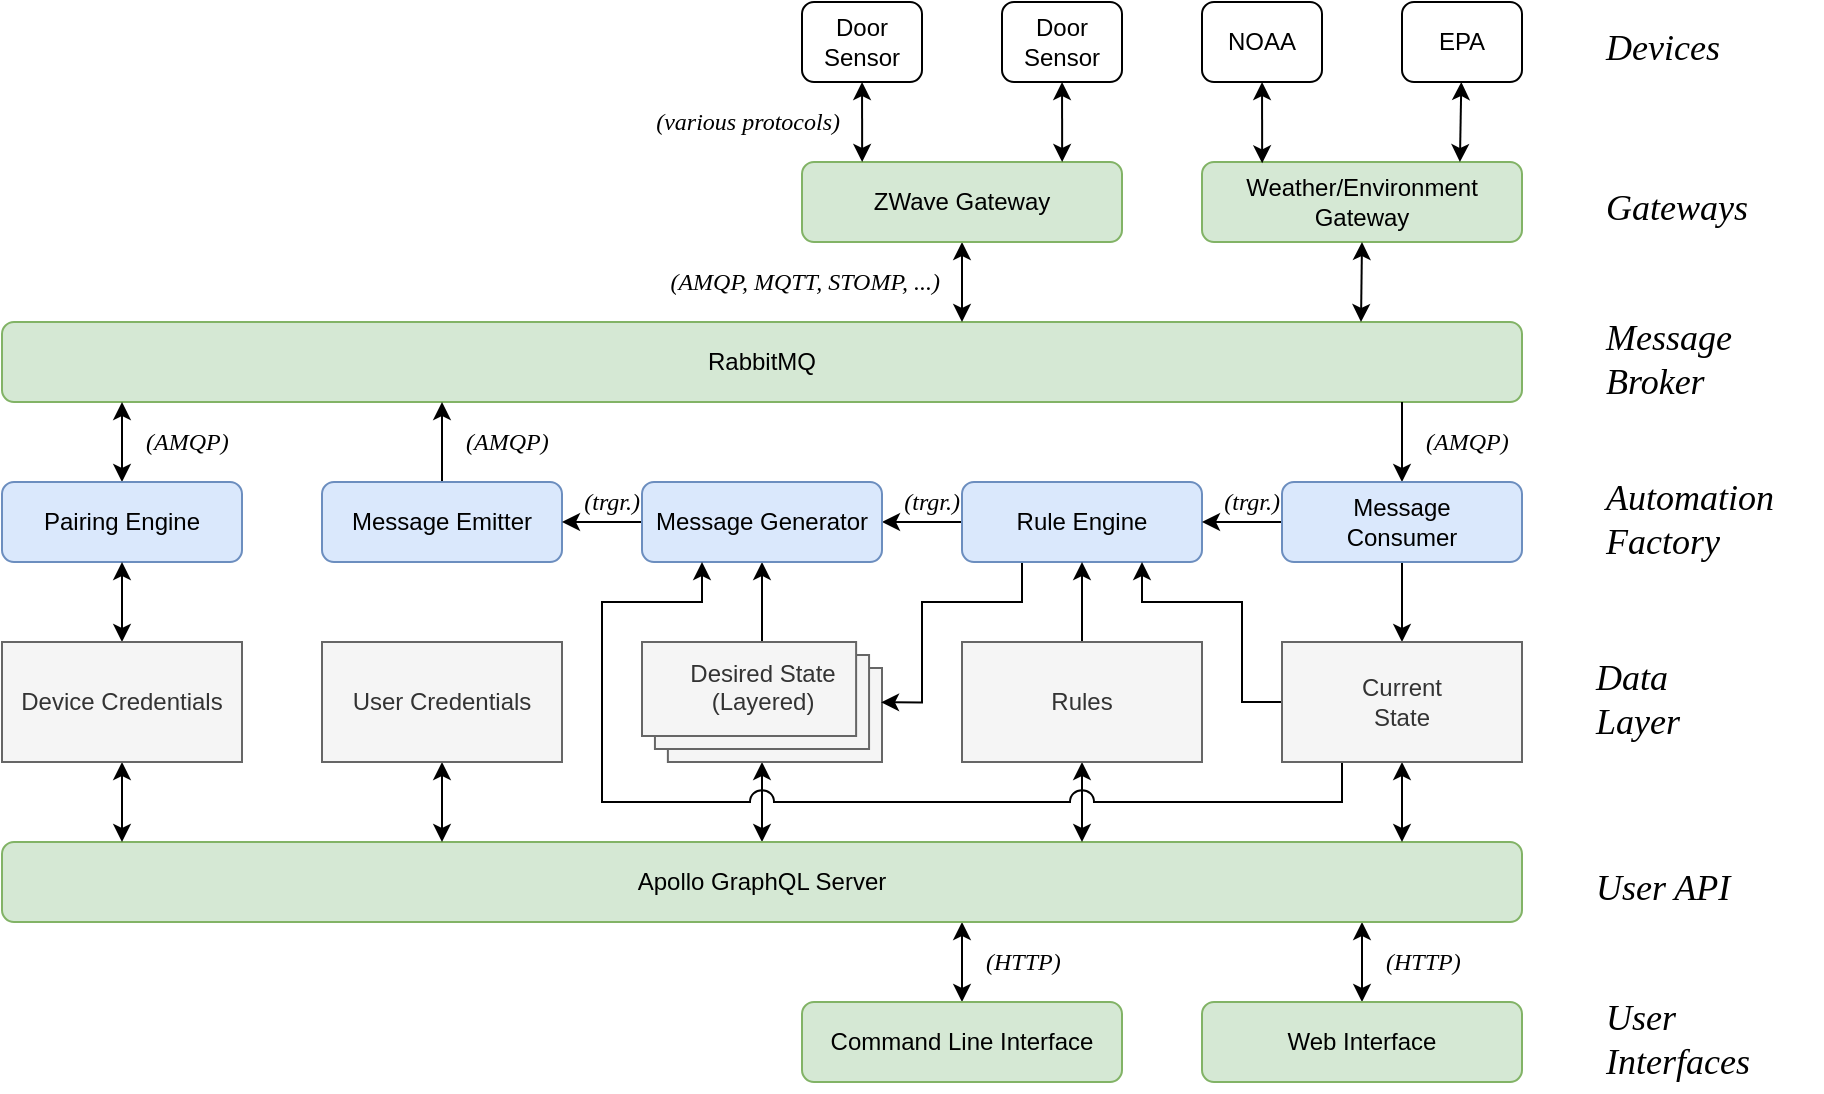 <mxfile version="13.3.9" type="device"><diagram id="nyFlotmh9oRMmqSYARnF" name="Page-1"><mxGraphModel dx="946" dy="614" grid="1" gridSize="10" guides="1" tooltips="1" connect="1" arrows="1" fold="1" page="1" pageScale="1" pageWidth="1100" pageHeight="850" math="0" shadow="0"><root><mxCell id="0"/><mxCell id="1" parent="0"/><mxCell id="MtfKd6-NrAOQEtamVdi_-2" value="RabbitMQ" style="rounded=1;whiteSpace=wrap;html=1;fillColor=#d5e8d4;strokeColor=#82b366;" parent="1" vertex="1"><mxGeometry x="120" y="280" width="760" height="40" as="geometry"/></mxCell><mxCell id="crTIPaQlFp2diR58oL3v-14" value="" style="edgeStyle=orthogonalEdgeStyle;rounded=0;orthogonalLoop=1;jettySize=auto;html=1;startArrow=classic;startFill=1;" parent="1" source="MtfKd6-NrAOQEtamVdi_-15" target="crTIPaQlFp2diR58oL3v-1" edge="1"><mxGeometry relative="1" as="geometry"><Array as="points"><mxPoint x="800" y="590"/><mxPoint x="800" y="590"/></Array></mxGeometry></mxCell><mxCell id="MtfKd6-NrAOQEtamVdi_-15" value="Web Interface&lt;br&gt;" style="rounded=1;whiteSpace=wrap;html=1;fillColor=#d5e8d4;strokeColor=#82b366;" parent="1" vertex="1"><mxGeometry x="720" y="620" width="160" height="40" as="geometry"/></mxCell><mxCell id="crTIPaQlFp2diR58oL3v-15" value="" style="edgeStyle=orthogonalEdgeStyle;rounded=0;orthogonalLoop=1;jettySize=auto;html=1;startArrow=classic;startFill=1;" parent="1" source="MtfKd6-NrAOQEtamVdi_-23" target="crTIPaQlFp2diR58oL3v-1" edge="1"><mxGeometry relative="1" as="geometry"><Array as="points"><mxPoint x="600" y="590"/><mxPoint x="600" y="590"/></Array></mxGeometry></mxCell><mxCell id="MtfKd6-NrAOQEtamVdi_-23" value="Command Line Interface&lt;br&gt;" style="rounded=1;whiteSpace=wrap;html=1;fillColor=#d5e8d4;align=center;strokeColor=#82b366;" parent="1" vertex="1"><mxGeometry x="520" y="620" width="160" height="40" as="geometry"/></mxCell><mxCell id="crTIPaQlFp2diR58oL3v-50" value="" style="edgeStyle=orthogonalEdgeStyle;rounded=0;orthogonalLoop=1;jettySize=auto;html=1;startArrow=none;startFill=0;endArrow=classic;endFill=1;" parent="1" source="MtfKd6-NrAOQEtamVdi_-30" target="crTIPaQlFp2diR58oL3v-29" edge="1"><mxGeometry relative="1" as="geometry"/></mxCell><mxCell id="crTIPaQlFp2diR58oL3v-57" value="" style="edgeStyle=orthogonalEdgeStyle;rounded=0;orthogonalLoop=1;jettySize=auto;html=1;startArrow=classic;startFill=1;endArrow=classic;endFill=1;jumpStyle=none;" parent="1" source="MtfKd6-NrAOQEtamVdi_-30" target="crTIPaQlFp2diR58oL3v-1" edge="1"><mxGeometry relative="1" as="geometry"><Array as="points"><mxPoint x="500" y="560"/><mxPoint x="500" y="560"/></Array></mxGeometry></mxCell><mxCell id="MtfKd6-NrAOQEtamVdi_-30" value="Desired State &lt;br&gt;(Layered)&lt;br&gt;&amp;nbsp;" style="verticalLabelPosition=middle;verticalAlign=middle;html=1;shape=mxgraph.basic.layered_rect;dx=12.94;outlineConnect=0;fillColor=#f5f5f5;align=center;labelPosition=center;horizontal=1;strokeColor=#666666;fontColor=#333333;" parent="1" vertex="1"><mxGeometry x="440" y="440" width="120" height="60" as="geometry"/></mxCell><mxCell id="crTIPaQlFp2diR58oL3v-43" value="" style="edgeStyle=orthogonalEdgeStyle;rounded=0;orthogonalLoop=1;jettySize=auto;html=1;startArrow=none;startFill=0;endArrow=classic;endFill=1;" parent="1" source="MtfKd6-NrAOQEtamVdi_-88" target="crTIPaQlFp2diR58oL3v-29" edge="1"><mxGeometry relative="1" as="geometry"/></mxCell><mxCell id="crTIPaQlFp2diR58oL3v-48" style="edgeStyle=orthogonalEdgeStyle;rounded=0;orthogonalLoop=1;jettySize=auto;html=1;exitX=0.25;exitY=1;exitDx=0;exitDy=0;entryX=0.996;entryY=0.503;entryDx=0;entryDy=0;entryPerimeter=0;startArrow=none;startFill=0;endArrow=classic;endFill=1;" parent="1" source="MtfKd6-NrAOQEtamVdi_-88" target="MtfKd6-NrAOQEtamVdi_-30" edge="1"><mxGeometry relative="1" as="geometry"><Array as="points"><mxPoint x="630" y="420"/><mxPoint x="580" y="420"/><mxPoint x="580" y="470"/></Array></mxGeometry></mxCell><mxCell id="MtfKd6-NrAOQEtamVdi_-88" value="Rule Engine" style="rounded=1;whiteSpace=wrap;html=1;fillColor=#dae8fc;align=center;strokeColor=#6c8ebf;" parent="1" vertex="1"><mxGeometry x="600" y="360" width="120" height="40" as="geometry"/></mxCell><mxCell id="MtfKd6-NrAOQEtamVdi_-129" value="" style="edgeStyle=none;rounded=0;orthogonalLoop=1;jettySize=auto;html=1;startArrow=classic;startFill=1;endArrow=classic;endFill=1;" parent="1" source="MtfKd6-NrAOQEtamVdi_-122" edge="1"><mxGeometry relative="1" as="geometry"><mxPoint x="600" y="280" as="targetPoint"/></mxGeometry></mxCell><mxCell id="MtfKd6-NrAOQEtamVdi_-122" value="ZWave Gateway&lt;br&gt;" style="rounded=1;whiteSpace=wrap;html=1;fillColor=#d5e8d4;strokeColor=#82b366;" parent="1" vertex="1"><mxGeometry x="520" y="200" width="160" height="40" as="geometry"/></mxCell><mxCell id="MtfKd6-NrAOQEtamVdi_-126" value="" style="edgeStyle=none;rounded=0;orthogonalLoop=1;jettySize=auto;html=1;startArrow=classic;startFill=1;endArrow=classic;endFill=1;entryX=0.188;entryY=0;entryDx=0;entryDy=0;entryPerimeter=0;" parent="1" source="MtfKd6-NrAOQEtamVdi_-123" target="MtfKd6-NrAOQEtamVdi_-122" edge="1"><mxGeometry relative="1" as="geometry"><mxPoint x="550" y="150" as="targetPoint"/></mxGeometry></mxCell><mxCell id="MtfKd6-NrAOQEtamVdi_-123" value="Door&lt;br&gt;Sensor&lt;br&gt;" style="rounded=1;whiteSpace=wrap;html=1;" parent="1" vertex="1"><mxGeometry x="520" y="120" width="60" height="40" as="geometry"/></mxCell><mxCell id="MtfKd6-NrAOQEtamVdi_-125" value="" style="edgeStyle=none;rounded=0;orthogonalLoop=1;jettySize=auto;html=1;startArrow=classic;startFill=1;endArrow=classic;endFill=1;entryX=0.813;entryY=0;entryDx=0;entryDy=0;entryPerimeter=0;" parent="1" source="MtfKd6-NrAOQEtamVdi_-124" target="MtfKd6-NrAOQEtamVdi_-122" edge="1"><mxGeometry relative="1" as="geometry"><mxPoint x="650" y="160" as="targetPoint"/></mxGeometry></mxCell><mxCell id="MtfKd6-NrAOQEtamVdi_-124" value="Door&lt;br&gt;Sensor&lt;br&gt;" style="rounded=1;whiteSpace=wrap;html=1;" parent="1" vertex="1"><mxGeometry x="620" y="120" width="60" height="40" as="geometry"/></mxCell><mxCell id="OB2HOh7Wm_sJz5mUgPdf-1" value="Weather/Environment Gateway&lt;br&gt;" style="rounded=1;whiteSpace=wrap;html=1;fillColor=#d5e8d4;strokeColor=#82b366;" parent="1" vertex="1"><mxGeometry x="720" y="200" width="160" height="40" as="geometry"/></mxCell><mxCell id="OB2HOh7Wm_sJz5mUgPdf-2" value="" style="edgeStyle=none;rounded=0;orthogonalLoop=1;jettySize=auto;html=1;startArrow=classic;startFill=1;endArrow=classic;endFill=1;entryX=0.188;entryY=0.017;entryDx=0;entryDy=0;entryPerimeter=0;" parent="1" source="OB2HOh7Wm_sJz5mUgPdf-3" target="OB2HOh7Wm_sJz5mUgPdf-1" edge="1"><mxGeometry relative="1" as="geometry"><mxPoint x="750" y="150" as="targetPoint"/></mxGeometry></mxCell><mxCell id="OB2HOh7Wm_sJz5mUgPdf-3" value="NOAA&lt;br&gt;" style="rounded=1;whiteSpace=wrap;html=1;" parent="1" vertex="1"><mxGeometry x="720" y="120" width="60" height="40" as="geometry"/></mxCell><mxCell id="OB2HOh7Wm_sJz5mUgPdf-4" value="" style="edgeStyle=none;rounded=0;orthogonalLoop=1;jettySize=auto;html=1;startArrow=classic;startFill=1;endArrow=classic;endFill=1;entryX=0.806;entryY=0;entryDx=0;entryDy=0;entryPerimeter=0;" parent="1" source="OB2HOh7Wm_sJz5mUgPdf-5" target="OB2HOh7Wm_sJz5mUgPdf-1" edge="1"><mxGeometry relative="1" as="geometry"><mxPoint x="850" y="160" as="targetPoint"/></mxGeometry></mxCell><mxCell id="OB2HOh7Wm_sJz5mUgPdf-5" value="EPA&lt;br&gt;" style="rounded=1;whiteSpace=wrap;html=1;" parent="1" vertex="1"><mxGeometry x="820" y="120" width="60" height="40" as="geometry"/></mxCell><mxCell id="OB2HOh7Wm_sJz5mUgPdf-12" value="" style="edgeStyle=none;rounded=0;orthogonalLoop=1;jettySize=auto;html=1;startArrow=classic;startFill=1;endArrow=classic;endFill=1;" parent="1" edge="1"><mxGeometry relative="1" as="geometry"><mxPoint x="799.5" y="280" as="targetPoint"/><mxPoint x="800" y="240" as="sourcePoint"/></mxGeometry></mxCell><mxCell id="uU05n5d9MdpaISkNptbO-14" value="" style="edgeStyle=orthogonalEdgeStyle;rounded=0;orthogonalLoop=1;jettySize=auto;html=1;" parent="1" edge="1"><mxGeometry relative="1" as="geometry"><Array as="points"><mxPoint x="120" y="410"/><mxPoint x="120" y="410"/></Array><mxPoint x="160" y="410" as="sourcePoint"/></mxGeometry></mxCell><mxCell id="QIztM4St6ZhZZ24SG2eG-1" value="&lt;font style=&quot;font-size: 18px;&quot;&gt;&lt;span style=&quot;font-size: 18px;&quot;&gt;&lt;i style=&quot;font-size: 18px;&quot;&gt;Devices&lt;/i&gt;&lt;/span&gt;&lt;/font&gt;" style="text;html=1;resizable=0;points=[];autosize=1;align=left;verticalAlign=top;spacingTop=-4;fontStyle=0;fontFamily=Georgia;fontSize=18;" parent="1" vertex="1"><mxGeometry x="920" y="130" width="80" height="20" as="geometry"/></mxCell><mxCell id="QIztM4St6ZhZZ24SG2eG-2" value="&lt;font style=&quot;font-size: 18px;&quot;&gt;&lt;span style=&quot;font-size: 18px;&quot;&gt;&lt;i style=&quot;font-size: 18px;&quot;&gt;Gateways&lt;/i&gt;&lt;/span&gt;&lt;/font&gt;" style="text;html=1;resizable=0;points=[];autosize=1;align=left;verticalAlign=top;spacingTop=-4;fontStyle=0;fontFamily=Georgia;fontSize=18;" parent="1" vertex="1"><mxGeometry x="920" y="210" width="90" height="20" as="geometry"/></mxCell><mxCell id="QIztM4St6ZhZZ24SG2eG-3" value="&lt;font style=&quot;font-size: 18px&quot;&gt;&lt;span style=&quot;font-size: 18px&quot;&gt;&lt;i style=&quot;font-size: 18px&quot;&gt;Message &lt;br&gt;Broker&lt;br&gt;&lt;/i&gt;&lt;/span&gt;&lt;/font&gt;" style="text;html=1;resizable=0;points=[];autosize=1;align=left;verticalAlign=top;spacingTop=-4;fontStyle=0;fontFamily=Georgia;fontSize=18;" parent="1" vertex="1"><mxGeometry x="920" y="275" width="90" height="50" as="geometry"/></mxCell><mxCell id="R3oFiwPBxOHr03Vyc30n-2" value="&lt;font face=&quot;Georgia&quot; style=&quot;font-size: 12px&quot;&gt;&lt;i&gt;(various protocols)&lt;/i&gt;&lt;/font&gt;" style="text;html=1;align=right;verticalAlign=middle;resizable=0;points=[];autosize=1;" parent="1" vertex="1"><mxGeometry x="420" y="170" width="120" height="20" as="geometry"/></mxCell><mxCell id="R3oFiwPBxOHr03Vyc30n-3" value="&lt;font face=&quot;Georgia&quot; style=&quot;font-size: 12px&quot;&gt;&lt;i&gt;(AMQP, MQTT, STOMP, ...)&lt;/i&gt;&lt;/font&gt;" style="text;html=1;align=right;verticalAlign=middle;resizable=0;points=[];autosize=1;" parent="1" vertex="1"><mxGeometry x="430" y="250" width="160" height="20" as="geometry"/></mxCell><mxCell id="crTIPaQlFp2diR58oL3v-37" style="edgeStyle=orthogonalEdgeStyle;rounded=0;orthogonalLoop=1;jettySize=auto;html=1;exitX=0.5;exitY=0;exitDx=0;exitDy=0;startArrow=classic;startFill=1;endArrow=none;endFill=0;" parent="1" source="R3oFiwPBxOHr03Vyc30n-8" target="MtfKd6-NrAOQEtamVdi_-2" edge="1"><mxGeometry relative="1" as="geometry"><mxPoint x="820" y="340" as="targetPoint"/><Array as="points"><mxPoint x="820" y="330"/><mxPoint x="820" y="330"/></Array></mxGeometry></mxCell><mxCell id="crTIPaQlFp2diR58oL3v-42" value="" style="edgeStyle=orthogonalEdgeStyle;rounded=0;orthogonalLoop=1;jettySize=auto;html=1;startArrow=none;startFill=0;endArrow=classic;endFill=1;" parent="1" source="R3oFiwPBxOHr03Vyc30n-8" target="MtfKd6-NrAOQEtamVdi_-88" edge="1"><mxGeometry relative="1" as="geometry"/></mxCell><mxCell id="crTIPaQlFp2diR58oL3v-46" value="" style="edgeStyle=orthogonalEdgeStyle;rounded=0;orthogonalLoop=1;jettySize=auto;html=1;startArrow=none;startFill=0;endArrow=classic;endFill=1;" parent="1" source="R3oFiwPBxOHr03Vyc30n-8" target="crTIPaQlFp2diR58oL3v-31" edge="1"><mxGeometry relative="1" as="geometry"/></mxCell><mxCell id="R3oFiwPBxOHr03Vyc30n-8" value="Message&lt;br&gt;Consumer" style="rounded=1;whiteSpace=wrap;html=1;fillColor=#dae8fc;align=center;strokeColor=#6c8ebf;" parent="1" vertex="1"><mxGeometry x="760" y="360" width="120" height="40" as="geometry"/></mxCell><mxCell id="crTIPaQlFp2diR58oL3v-1" value="Apollo GraphQL Server" style="rounded=1;whiteSpace=wrap;html=1;fillColor=#d5e8d4;strokeColor=#82b366;rotation=0;" parent="1" vertex="1"><mxGeometry x="120" y="540" width="760" height="40" as="geometry"/></mxCell><mxCell id="crTIPaQlFp2diR58oL3v-45" value="" style="edgeStyle=orthogonalEdgeStyle;rounded=0;orthogonalLoop=1;jettySize=auto;html=1;startArrow=none;startFill=0;endArrow=classic;endFill=1;" parent="1" source="crTIPaQlFp2diR58oL3v-28" target="MtfKd6-NrAOQEtamVdi_-2" edge="1"><mxGeometry relative="1" as="geometry"><mxPoint x="340" y="340" as="targetPoint"/><Array as="points"><mxPoint x="340" y="320"/><mxPoint x="340" y="320"/></Array></mxGeometry></mxCell><mxCell id="crTIPaQlFp2diR58oL3v-28" value="Message Emitter" style="rounded=1;whiteSpace=wrap;html=1;fillColor=#dae8fc;align=center;strokeColor=#6c8ebf;rotation=0;" parent="1" vertex="1"><mxGeometry x="280" y="360" width="120" height="40" as="geometry"/></mxCell><mxCell id="crTIPaQlFp2diR58oL3v-44" value="" style="edgeStyle=orthogonalEdgeStyle;rounded=0;orthogonalLoop=1;jettySize=auto;html=1;startArrow=none;startFill=0;endArrow=classic;endFill=1;" parent="1" source="crTIPaQlFp2diR58oL3v-29" target="crTIPaQlFp2diR58oL3v-28" edge="1"><mxGeometry relative="1" as="geometry"/></mxCell><mxCell id="crTIPaQlFp2diR58oL3v-29" value="Message Generator" style="rounded=1;whiteSpace=wrap;html=1;fillColor=#dae8fc;align=center;strokeColor=#6c8ebf;" parent="1" vertex="1"><mxGeometry x="440" y="360" width="120" height="40" as="geometry"/></mxCell><mxCell id="crTIPaQlFp2diR58oL3v-47" value="" style="edgeStyle=orthogonalEdgeStyle;rounded=0;orthogonalLoop=1;jettySize=auto;html=1;startArrow=none;startFill=0;endArrow=classic;endFill=1;" parent="1" source="crTIPaQlFp2diR58oL3v-30" target="MtfKd6-NrAOQEtamVdi_-88" edge="1"><mxGeometry relative="1" as="geometry"/></mxCell><mxCell id="crTIPaQlFp2diR58oL3v-58" value="" style="edgeStyle=orthogonalEdgeStyle;rounded=0;orthogonalLoop=1;jettySize=auto;html=1;startArrow=classic;startFill=1;endArrow=classic;endFill=1;jumpStyle=none;jumpSize=6;" parent="1" source="crTIPaQlFp2diR58oL3v-30" target="crTIPaQlFp2diR58oL3v-1" edge="1"><mxGeometry relative="1" as="geometry"><Array as="points"><mxPoint x="660" y="530"/><mxPoint x="660" y="530"/></Array></mxGeometry></mxCell><mxCell id="crTIPaQlFp2diR58oL3v-30" value="Rules" style="rounded=0;whiteSpace=wrap;html=1;align=center;fillColor=#f5f5f5;strokeColor=#666666;fontColor=#333333;" parent="1" vertex="1"><mxGeometry x="600" y="440" width="120" height="60" as="geometry"/></mxCell><mxCell id="crTIPaQlFp2diR58oL3v-49" style="edgeStyle=orthogonalEdgeStyle;rounded=0;orthogonalLoop=1;jettySize=auto;html=1;exitX=0.25;exitY=1;exitDx=0;exitDy=0;entryX=0.25;entryY=1;entryDx=0;entryDy=0;startArrow=none;startFill=0;endArrow=classic;endFill=1;jumpStyle=arc;jumpSize=12;" parent="1" source="crTIPaQlFp2diR58oL3v-31" target="crTIPaQlFp2diR58oL3v-29" edge="1"><mxGeometry relative="1" as="geometry"><Array as="points"><mxPoint x="790" y="520"/><mxPoint x="420" y="520"/><mxPoint x="420" y="420"/><mxPoint x="470" y="420"/></Array></mxGeometry></mxCell><mxCell id="crTIPaQlFp2diR58oL3v-65" value="" style="edgeStyle=orthogonalEdgeStyle;rounded=0;jumpStyle=none;jumpSize=12;orthogonalLoop=1;jettySize=auto;html=1;startArrow=classic;startFill=1;endArrow=classic;endFill=1;" parent="1" source="crTIPaQlFp2diR58oL3v-31" target="crTIPaQlFp2diR58oL3v-1" edge="1"><mxGeometry relative="1" as="geometry"><Array as="points"><mxPoint x="820" y="540"/><mxPoint x="820" y="540"/></Array></mxGeometry></mxCell><mxCell id="crTIPaQlFp2diR58oL3v-67" style="edgeStyle=orthogonalEdgeStyle;rounded=0;jumpStyle=none;jumpSize=12;orthogonalLoop=1;jettySize=auto;html=1;exitX=0;exitY=0.5;exitDx=0;exitDy=0;startArrow=none;startFill=0;endArrow=classic;endFill=1;" parent="1" source="crTIPaQlFp2diR58oL3v-31" target="MtfKd6-NrAOQEtamVdi_-88" edge="1"><mxGeometry relative="1" as="geometry"><Array as="points"><mxPoint x="740" y="470"/><mxPoint x="740" y="420"/><mxPoint x="690" y="420"/></Array></mxGeometry></mxCell><mxCell id="crTIPaQlFp2diR58oL3v-31" value="Current &lt;br&gt;State" style="rounded=0;whiteSpace=wrap;html=1;align=center;fillColor=#f5f5f5;strokeColor=#666666;fontColor=#333333;" parent="1" vertex="1"><mxGeometry x="760" y="440" width="120" height="60" as="geometry"/></mxCell><mxCell id="crTIPaQlFp2diR58oL3v-51" value="&lt;font face=&quot;Georgia&quot; style=&quot;font-size: 12px&quot;&gt;&lt;i&gt;(AMQP)&lt;/i&gt;&lt;/font&gt;" style="text;html=1;align=left;verticalAlign=middle;resizable=0;points=[];autosize=1;" parent="1" vertex="1"><mxGeometry x="830" y="330" width="60" height="20" as="geometry"/></mxCell><mxCell id="crTIPaQlFp2diR58oL3v-52" value="&lt;font face=&quot;Georgia&quot; style=&quot;font-size: 12px&quot;&gt;&lt;i&gt;(AMQP)&lt;/i&gt;&lt;/font&gt;" style="text;html=1;align=left;verticalAlign=middle;resizable=0;points=[];autosize=1;" parent="1" vertex="1"><mxGeometry x="190" y="330" width="60" height="20" as="geometry"/></mxCell><mxCell id="crTIPaQlFp2diR58oL3v-53" value="&lt;font face=&quot;Georgia&quot; style=&quot;font-size: 12px&quot;&gt;&lt;i&gt;(trgr.)&lt;/i&gt;&lt;/font&gt;" style="text;html=1;align=right;verticalAlign=middle;resizable=0;points=[];autosize=1;" parent="1" vertex="1"><mxGeometry x="390" y="360" width="50" height="20" as="geometry"/></mxCell><mxCell id="crTIPaQlFp2diR58oL3v-55" value="&lt;font face=&quot;Georgia&quot; style=&quot;font-size: 12px&quot;&gt;&lt;i&gt;(trgr.)&lt;/i&gt;&lt;/font&gt;" style="text;html=1;align=right;verticalAlign=middle;resizable=0;points=[];autosize=1;" parent="1" vertex="1"><mxGeometry x="550" y="360" width="50" height="20" as="geometry"/></mxCell><mxCell id="crTIPaQlFp2diR58oL3v-56" value="&lt;font face=&quot;Georgia&quot; style=&quot;font-size: 12px&quot;&gt;&lt;i&gt;(trgr.)&lt;/i&gt;&lt;/font&gt;" style="text;html=1;align=right;verticalAlign=middle;resizable=0;points=[];autosize=1;" parent="1" vertex="1"><mxGeometry x="710" y="360" width="50" height="20" as="geometry"/></mxCell><mxCell id="crTIPaQlFp2diR58oL3v-61" value="&lt;font style=&quot;font-size: 18px&quot;&gt;&lt;span style=&quot;font-size: 18px&quot;&gt;&lt;i style=&quot;font-size: 18px&quot;&gt;Automation&lt;br&gt;Factory&lt;br&gt;&lt;/i&gt;&lt;/span&gt;&lt;/font&gt;" style="text;html=1;resizable=0;points=[];autosize=1;align=left;verticalAlign=top;spacingTop=-4;fontStyle=0;fontFamily=Georgia;fontSize=18;" parent="1" vertex="1"><mxGeometry x="920" y="355" width="110" height="50" as="geometry"/></mxCell><mxCell id="crTIPaQlFp2diR58oL3v-62" value="&lt;font style=&quot;font-size: 18px&quot;&gt;&lt;span style=&quot;font-size: 18px&quot;&gt;&lt;i style=&quot;font-size: 18px&quot;&gt;Data&lt;br&gt;Layer&lt;br&gt;&lt;/i&gt;&lt;/span&gt;&lt;/font&gt;" style="text;html=1;resizable=0;points=[];autosize=1;align=left;verticalAlign=top;spacingTop=-4;fontStyle=0;fontFamily=Georgia;fontSize=18;" parent="1" vertex="1"><mxGeometry x="915" y="445" width="60" height="50" as="geometry"/></mxCell><mxCell id="crTIPaQlFp2diR58oL3v-64" value="&lt;font style=&quot;font-size: 18px&quot;&gt;&lt;span style=&quot;font-size: 18px&quot;&gt;&lt;i style=&quot;font-size: 18px&quot;&gt;User API&lt;/i&gt;&lt;/span&gt;&lt;/font&gt;" style="text;html=1;resizable=0;points=[];autosize=1;align=left;verticalAlign=top;spacingTop=-4;fontStyle=0;fontFamily=Georgia;fontSize=18;" parent="1" vertex="1"><mxGeometry x="915" y="550" width="90" height="20" as="geometry"/></mxCell><mxCell id="crTIPaQlFp2diR58oL3v-66" value="&lt;font style=&quot;font-size: 18px&quot;&gt;&lt;span style=&quot;font-size: 18px&quot;&gt;&lt;i style=&quot;font-size: 18px&quot;&gt;User&lt;br&gt;Interfaces&lt;br&gt;&lt;/i&gt;&lt;/span&gt;&lt;/font&gt;" style="text;html=1;resizable=0;points=[];autosize=1;align=left;verticalAlign=top;spacingTop=-4;fontStyle=0;fontFamily=Georgia;fontSize=18;" parent="1" vertex="1"><mxGeometry x="920" y="615" width="100" height="50" as="geometry"/></mxCell><mxCell id="crTIPaQlFp2diR58oL3v-74" value="" style="edgeStyle=orthogonalEdgeStyle;rounded=0;jumpStyle=none;jumpSize=12;orthogonalLoop=1;jettySize=auto;html=1;startArrow=classic;startFill=1;endArrow=classic;endFill=1;" parent="1" source="crTIPaQlFp2diR58oL3v-68" target="MtfKd6-NrAOQEtamVdi_-2" edge="1"><mxGeometry relative="1" as="geometry"><Array as="points"><mxPoint x="180" y="330"/><mxPoint x="180" y="330"/></Array></mxGeometry></mxCell><mxCell id="crTIPaQlFp2diR58oL3v-68" value="Pairing Engine" style="rounded=1;whiteSpace=wrap;html=1;fillColor=#dae8fc;align=center;strokeColor=#6c8ebf;rotation=0;" parent="1" vertex="1"><mxGeometry x="120" y="360" width="120" height="40" as="geometry"/></mxCell><mxCell id="crTIPaQlFp2diR58oL3v-72" value="" style="edgeStyle=orthogonalEdgeStyle;rounded=0;jumpStyle=none;jumpSize=12;orthogonalLoop=1;jettySize=auto;html=1;startArrow=classic;startFill=1;endArrow=classic;endFill=1;" parent="1" source="crTIPaQlFp2diR58oL3v-69" target="crTIPaQlFp2diR58oL3v-1" edge="1"><mxGeometry relative="1" as="geometry"><Array as="points"><mxPoint x="180" y="530"/><mxPoint x="180" y="530"/></Array></mxGeometry></mxCell><mxCell id="crTIPaQlFp2diR58oL3v-73" value="" style="edgeStyle=orthogonalEdgeStyle;rounded=0;jumpStyle=none;jumpSize=12;orthogonalLoop=1;jettySize=auto;html=1;startArrow=classic;startFill=1;endArrow=classic;endFill=1;" parent="1" source="crTIPaQlFp2diR58oL3v-69" target="crTIPaQlFp2diR58oL3v-68" edge="1"><mxGeometry relative="1" as="geometry"/></mxCell><mxCell id="crTIPaQlFp2diR58oL3v-69" value="Device Credentials" style="rounded=0;whiteSpace=wrap;html=1;align=center;fillColor=#f5f5f5;strokeColor=#666666;fontColor=#333333;" parent="1" vertex="1"><mxGeometry x="120" y="440" width="120" height="60" as="geometry"/></mxCell><mxCell id="crTIPaQlFp2diR58oL3v-71" value="" style="edgeStyle=orthogonalEdgeStyle;rounded=0;jumpStyle=none;jumpSize=12;orthogonalLoop=1;jettySize=auto;html=1;startArrow=classic;startFill=1;endArrow=classic;endFill=1;" parent="1" source="crTIPaQlFp2diR58oL3v-70" target="crTIPaQlFp2diR58oL3v-1" edge="1"><mxGeometry relative="1" as="geometry"><Array as="points"><mxPoint x="340" y="530"/><mxPoint x="340" y="530"/></Array></mxGeometry></mxCell><mxCell id="crTIPaQlFp2diR58oL3v-70" value="User Credentials" style="rounded=0;whiteSpace=wrap;html=1;align=center;fillColor=#f5f5f5;strokeColor=#666666;fontColor=#333333;" parent="1" vertex="1"><mxGeometry x="280" y="440" width="120" height="60" as="geometry"/></mxCell><mxCell id="crTIPaQlFp2diR58oL3v-75" value="&lt;font face=&quot;Georgia&quot; style=&quot;font-size: 12px&quot;&gt;&lt;i&gt;(AMQP)&lt;/i&gt;&lt;/font&gt;" style="text;html=1;align=left;verticalAlign=middle;resizable=0;points=[];autosize=1;" parent="1" vertex="1"><mxGeometry x="350" y="330" width="60" height="20" as="geometry"/></mxCell><mxCell id="crTIPaQlFp2diR58oL3v-76" value="&lt;font face=&quot;Georgia&quot; style=&quot;font-size: 12px&quot;&gt;&lt;i&gt;(HTTP)&lt;/i&gt;&lt;/font&gt;&lt;span style=&quot;color: rgba(0 , 0 , 0 , 0) ; font-family: monospace ; font-size: 0px&quot;&gt;%3CmxGraphModel%3E%3Croot%3E%3CmxCell%20id%3D%220%22%2F%3E%3CmxCell%20id%3D%221%22%20parent%3D%220%22%2F%3E%3CmxCell%20id%3D%222%22%20value%3D%22%26lt%3Bfont%20face%3D%26quot%3BGeorgia%26quot%3B%20style%3D%26quot%3Bfont-size%3A%2012px%26quot%3B%26gt%3B%26lt%3Bi%26gt%3B(AMQP)%26lt%3B%2Fi%26gt%3B%26lt%3B%2Ffont%26gt%3B%22%20style%3D%22text%3Bhtml%3D1%3Balign%3Dleft%3BverticalAlign%3Dmiddle%3Bresizable%3D0%3Bpoints%3D%5B%5D%3Bautosize%3D1%3B%22%20vertex%3D%221%22%20parent%3D%221%22%3E%3CmxGeometry%20x%3D%22230%22%20y%3D%22250%22%20width%3D%2260%22%20height%3D%2220%22%20as%3D%22geometry%22%2F%3E%3C%2FmxCell%3E%3C%2Froot%3E%3C%2FmxGraphModel%3E&lt;/span&gt;" style="text;html=1;align=left;verticalAlign=middle;resizable=0;points=[];autosize=1;" parent="1" vertex="1"><mxGeometry x="610" y="590" width="60" height="20" as="geometry"/></mxCell><mxCell id="crTIPaQlFp2diR58oL3v-77" value="&lt;font face=&quot;Georgia&quot; style=&quot;font-size: 12px&quot;&gt;&lt;i&gt;(HTTP)&lt;/i&gt;&lt;/font&gt;&lt;span style=&quot;color: rgba(0 , 0 , 0 , 0) ; font-family: monospace ; font-size: 0px&quot;&gt;%3CmxGraphModel%3E%3Croot%3E%3CmxCell%20id%3D%220%22%2F%3E%3CmxCell%20id%3D%221%22%20parent%3D%220%22%2F%3E%3CmxCell%20id%3D%222%22%20value%3D%22%26lt%3Bfont%20face%3D%26quot%3BGeorgia%26quot%3B%20style%3D%26quot%3Bfont-size%3A%2012px%26quot%3B%26gt%3B%26lt%3Bi%26gt%3B(AMQP)%26lt%3B%2Fi%26gt%3B%26lt%3B%2Ffont%26gt%3B%22%20style%3D%22text%3Bhtml%3D1%3Balign%3Dleft%3BverticalAlign%3Dmiddle%3Bresizable%3D0%3Bpoints%3D%5B%5D%3Bautosize%3D1%3B%22%20vertex%3D%221%22%20parent%3D%221%22%3E%3CmxGeometry%20x%3D%22230%22%20y%3D%22250%22%20width%3D%2260%22%20height%3D%2220%22%20as%3D%22geometry%22%2F%3E%3C%2FmxCell%3E%3C%2Froot%3E%3C%2FmxGraphModel%3E&lt;/span&gt;" style="text;html=1;align=left;verticalAlign=middle;resizable=0;points=[];autosize=1;" parent="1" vertex="1"><mxGeometry x="810" y="590" width="60" height="20" as="geometry"/></mxCell></root></mxGraphModel></diagram></mxfile>